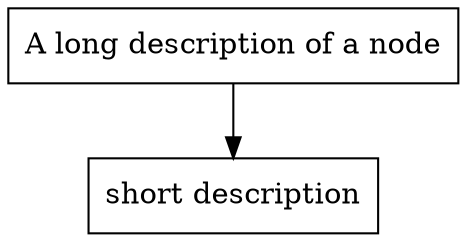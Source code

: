 digraph G {
        node[shape=box];
        "A long description of a node" -> "short description";
}
